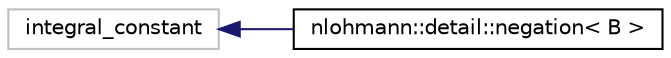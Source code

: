 digraph "Graphical Class Hierarchy"
{
 // INTERACTIVE_SVG=YES
  edge [fontname="Helvetica",fontsize="10",labelfontname="Helvetica",labelfontsize="10"];
  node [fontname="Helvetica",fontsize="10",shape=record];
  rankdir="LR";
  Node64 [label="integral_constant",height=0.2,width=0.4,color="grey75", fillcolor="white", style="filled"];
  Node64 -> Node0 [dir="back",color="midnightblue",fontsize="10",style="solid",fontname="Helvetica"];
  Node0 [label="nlohmann::detail::negation\< B \>",height=0.2,width=0.4,color="black", fillcolor="white", style="filled",URL="$structnlohmann_1_1detail_1_1negation.html"];
}
